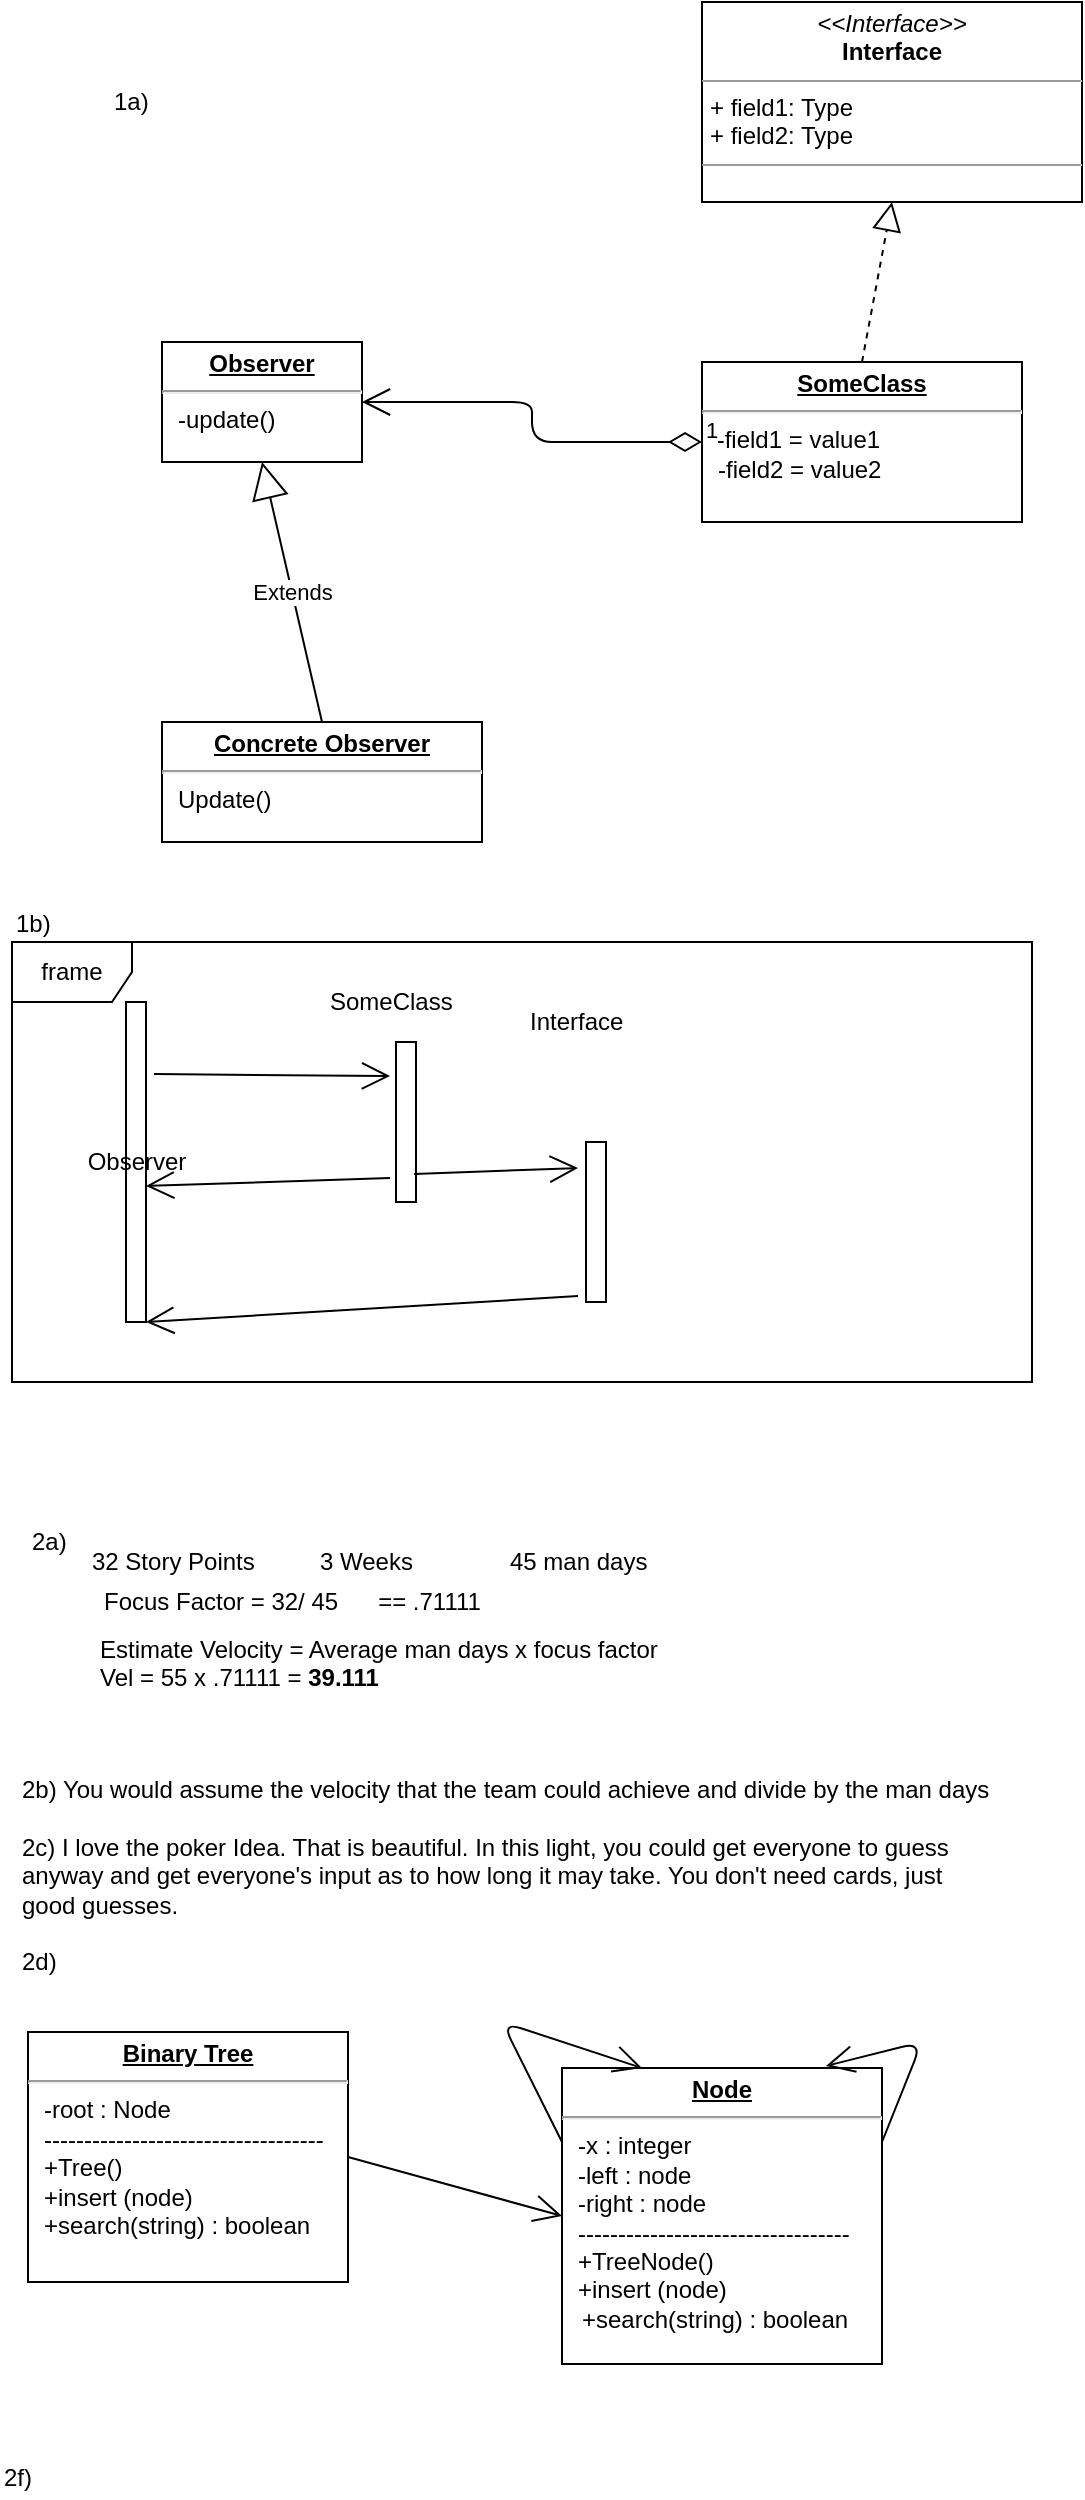 <mxfile version="11.3.1" type="google" pages="1"><diagram id="PUZpk7S1KVj1H4aMEl9B" name="Page-1"><mxGraphModel dx="611" dy="753" grid="1" gridSize="10" guides="1" tooltips="1" connect="1" arrows="1" fold="1" page="1" pageScale="1" pageWidth="850" pageHeight="1100" math="0" shadow="0"><root><mxCell id="0"/><mxCell id="1" parent="0"/><mxCell id="sY9z8JyTLOnbkT4Jd3vO-1" value="&lt;p style=&quot;margin: 0px ; margin-top: 4px ; text-align: center&quot;&gt;&lt;i&gt;&amp;lt;&amp;lt;Interface&amp;gt;&amp;gt;&lt;/i&gt;&lt;br&gt;&lt;b&gt;Interface&lt;/b&gt;&lt;/p&gt;&lt;hr size=&quot;1&quot;&gt;&lt;p style=&quot;margin: 0px ; margin-left: 4px&quot;&gt;+ field1: Type&lt;br&gt;+ field2: Type&lt;/p&gt;&lt;hr size=&quot;1&quot;&gt;" style="verticalAlign=top;align=left;overflow=fill;fontSize=12;fontFamily=Helvetica;html=1;" vertex="1" parent="1"><mxGeometry x="390" y="20" width="190" height="100" as="geometry"/></mxCell><mxCell id="sY9z8JyTLOnbkT4Jd3vO-2" value="&lt;p style=&quot;margin: 0px ; margin-top: 4px ; text-align: center ; text-decoration: underline&quot;&gt;&lt;b&gt;SomeClass&lt;/b&gt;&lt;br&gt;&lt;/p&gt;&lt;hr&gt;&amp;nbsp;--field1 = value1&lt;br&gt;&lt;p style=&quot;margin: 0px ; margin-left: 8px&quot;&gt;-field2 = value2&lt;br&gt;&lt;/p&gt;" style="verticalAlign=top;align=left;overflow=fill;fontSize=12;fontFamily=Helvetica;html=1;" vertex="1" parent="1"><mxGeometry x="390" y="200" width="160" height="80" as="geometry"/></mxCell><mxCell id="sY9z8JyTLOnbkT4Jd3vO-3" value="&lt;p style=&quot;margin: 0px ; margin-top: 4px ; text-align: center ; text-decoration: underline&quot;&gt;&lt;b&gt;Concrete Observer&lt;/b&gt;&lt;br&gt;&lt;/p&gt;&lt;hr&gt;&lt;p style=&quot;margin: 0px ; margin-left: 8px&quot;&gt;Update()&lt;br&gt;&lt;br&gt;&lt;br&gt;&lt;/p&gt;" style="verticalAlign=top;align=left;overflow=fill;fontSize=12;fontFamily=Helvetica;html=1;" vertex="1" parent="1"><mxGeometry x="120" y="380" width="160" height="60" as="geometry"/></mxCell><mxCell id="sY9z8JyTLOnbkT4Jd3vO-4" value="&lt;p style=&quot;margin: 0px ; margin-top: 4px ; text-align: center ; text-decoration: underline&quot;&gt;&lt;b&gt;Observer&lt;/b&gt;&lt;br&gt;&lt;/p&gt;&lt;hr&gt;&lt;p style=&quot;margin: 0px ; margin-left: 8px&quot;&gt;-update()&lt;br&gt;&lt;/p&gt;" style="verticalAlign=top;align=left;overflow=fill;fontSize=12;fontFamily=Helvetica;html=1;" vertex="1" parent="1"><mxGeometry x="120" y="190" width="100" height="60" as="geometry"/></mxCell><mxCell id="sY9z8JyTLOnbkT4Jd3vO-5" value="Extends" style="endArrow=block;endSize=16;endFill=0;html=1;entryX=0.5;entryY=1;entryDx=0;entryDy=0;exitX=0.5;exitY=0;exitDx=0;exitDy=0;" edge="1" parent="1" source="sY9z8JyTLOnbkT4Jd3vO-3" target="sY9z8JyTLOnbkT4Jd3vO-4"><mxGeometry width="160" relative="1" as="geometry"><mxPoint x="120" y="490" as="sourcePoint"/><mxPoint x="280" y="490" as="targetPoint"/></mxGeometry></mxCell><mxCell id="sY9z8JyTLOnbkT4Jd3vO-6" value="1" style="endArrow=open;html=1;endSize=12;startArrow=diamondThin;startSize=14;startFill=0;edgeStyle=orthogonalEdgeStyle;align=left;verticalAlign=bottom;exitX=0;exitY=0.5;exitDx=0;exitDy=0;entryX=1;entryY=0.5;entryDx=0;entryDy=0;" edge="1" parent="1" source="sY9z8JyTLOnbkT4Jd3vO-2" target="sY9z8JyTLOnbkT4Jd3vO-4"><mxGeometry x="-1" y="3" relative="1" as="geometry"><mxPoint x="120" y="490" as="sourcePoint"/><mxPoint x="280" y="490" as="targetPoint"/></mxGeometry></mxCell><mxCell id="sY9z8JyTLOnbkT4Jd3vO-9" value="" style="endArrow=block;dashed=1;endFill=0;endSize=12;html=1;entryX=0.5;entryY=1;entryDx=0;entryDy=0;exitX=0.5;exitY=0;exitDx=0;exitDy=0;" edge="1" parent="1" source="sY9z8JyTLOnbkT4Jd3vO-2" target="sY9z8JyTLOnbkT4Jd3vO-1"><mxGeometry width="160" relative="1" as="geometry"><mxPoint x="110" y="500" as="sourcePoint"/><mxPoint x="270" y="500" as="targetPoint"/></mxGeometry></mxCell><mxCell id="sY9z8JyTLOnbkT4Jd3vO-10" value="1a)" style="text;html=1;resizable=0;points=[];autosize=1;align=left;verticalAlign=top;spacingTop=-4;" vertex="1" parent="1"><mxGeometry x="94" y="60" width="30" height="20" as="geometry"/></mxCell><mxCell id="sY9z8JyTLOnbkT4Jd3vO-11" value="1b)" style="text;html=1;resizable=0;points=[];autosize=1;align=left;verticalAlign=top;spacingTop=-4;" vertex="1" parent="1"><mxGeometry x="45" y="471" width="30" height="20" as="geometry"/></mxCell><mxCell id="sY9z8JyTLOnbkT4Jd3vO-12" value="frame" style="shape=umlFrame;whiteSpace=wrap;html=1;" vertex="1" parent="1"><mxGeometry x="45" y="490" width="510" height="220" as="geometry"/></mxCell><mxCell id="sY9z8JyTLOnbkT4Jd3vO-16" value="Observer" style="html=1;points=[];perimeter=orthogonalPerimeter;" vertex="1" parent="1"><mxGeometry x="102" y="520" width="10" height="160" as="geometry"/></mxCell><mxCell id="sY9z8JyTLOnbkT4Jd3vO-18" value="SomeClass" style="text;html=1;resizable=0;points=[];autosize=1;align=left;verticalAlign=top;spacingTop=-4;" vertex="1" parent="1"><mxGeometry x="202" y="510" width="80" height="20" as="geometry"/></mxCell><mxCell id="sY9z8JyTLOnbkT4Jd3vO-19" value="" style="html=1;points=[];perimeter=orthogonalPerimeter;" vertex="1" parent="1"><mxGeometry x="237" y="540" width="10" height="80" as="geometry"/></mxCell><mxCell id="sY9z8JyTLOnbkT4Jd3vO-21" value="" style="endArrow=open;endFill=1;endSize=12;html=1;entryX=-0.3;entryY=0.213;entryDx=0;entryDy=0;entryPerimeter=0;exitX=1.4;exitY=0.225;exitDx=0;exitDy=0;exitPerimeter=0;" edge="1" parent="1" source="sY9z8JyTLOnbkT4Jd3vO-16" target="sY9z8JyTLOnbkT4Jd3vO-19"><mxGeometry width="160" relative="1" as="geometry"><mxPoint x="42" y="730" as="sourcePoint"/><mxPoint x="202" y="730" as="targetPoint"/></mxGeometry></mxCell><mxCell id="sY9z8JyTLOnbkT4Jd3vO-23" value="" style="endArrow=open;endFill=1;endSize=12;html=1;entryX=1;entryY=0.575;entryDx=0;entryDy=0;entryPerimeter=0;exitX=-0.3;exitY=0.85;exitDx=0;exitDy=0;exitPerimeter=0;" edge="1" parent="1" source="sY9z8JyTLOnbkT4Jd3vO-19" target="sY9z8JyTLOnbkT4Jd3vO-16"><mxGeometry width="160" relative="1" as="geometry"><mxPoint x="22" y="780" as="sourcePoint"/><mxPoint x="182" y="780" as="targetPoint"/></mxGeometry></mxCell><mxCell id="sY9z8JyTLOnbkT4Jd3vO-24" value="" style="html=1;points=[];perimeter=orthogonalPerimeter;" vertex="1" parent="1"><mxGeometry x="332" y="590" width="10" height="80" as="geometry"/></mxCell><mxCell id="sY9z8JyTLOnbkT4Jd3vO-25" value="" style="endArrow=open;endFill=1;endSize=12;html=1;entryX=-0.4;entryY=0.163;entryDx=0;entryDy=0;entryPerimeter=0;exitX=0.9;exitY=0.825;exitDx=0;exitDy=0;exitPerimeter=0;" edge="1" parent="1" source="sY9z8JyTLOnbkT4Jd3vO-19" target="sY9z8JyTLOnbkT4Jd3vO-24"><mxGeometry width="160" relative="1" as="geometry"><mxPoint x="22" y="780" as="sourcePoint"/><mxPoint x="182" y="780" as="targetPoint"/></mxGeometry></mxCell><mxCell id="sY9z8JyTLOnbkT4Jd3vO-26" value="" style="endArrow=open;endFill=1;endSize=12;html=1;entryX=1;entryY=1;entryDx=0;entryDy=0;entryPerimeter=0;exitX=-0.4;exitY=0.963;exitDx=0;exitDy=0;exitPerimeter=0;" edge="1" parent="1" source="sY9z8JyTLOnbkT4Jd3vO-24" target="sY9z8JyTLOnbkT4Jd3vO-16"><mxGeometry width="160" relative="1" as="geometry"><mxPoint x="12" y="820" as="sourcePoint"/><mxPoint x="172" y="820" as="targetPoint"/></mxGeometry></mxCell><mxCell id="sY9z8JyTLOnbkT4Jd3vO-27" value="Interface" style="text;html=1;resizable=0;points=[];autosize=1;align=left;verticalAlign=top;spacingTop=-4;" vertex="1" parent="1"><mxGeometry x="302" y="520" width="60" height="20" as="geometry"/></mxCell><mxCell id="sY9z8JyTLOnbkT4Jd3vO-29" value="2a)" style="text;html=1;resizable=0;points=[];autosize=1;align=left;verticalAlign=top;spacingTop=-4;" vertex="1" parent="1"><mxGeometry x="53" y="780" width="30" height="20" as="geometry"/></mxCell><mxCell id="sY9z8JyTLOnbkT4Jd3vO-30" value="32 Story Points " style="text;html=1;resizable=0;points=[];autosize=1;align=left;verticalAlign=top;spacingTop=-4;" vertex="1" parent="1"><mxGeometry x="83" y="790" width="100" height="20" as="geometry"/></mxCell><mxCell id="sY9z8JyTLOnbkT4Jd3vO-32" value="45 man days" style="text;html=1;resizable=0;points=[];autosize=1;align=left;verticalAlign=top;spacingTop=-4;" vertex="1" parent="1"><mxGeometry x="292" y="790" width="90" height="20" as="geometry"/></mxCell><mxCell id="sY9z8JyTLOnbkT4Jd3vO-34" value="3 Weeks " style="text;html=1;resizable=0;points=[];autosize=1;align=left;verticalAlign=top;spacingTop=-4;" vertex="1" parent="1"><mxGeometry x="197" y="790" width="60" height="20" as="geometry"/></mxCell><mxCell id="sY9z8JyTLOnbkT4Jd3vO-37" value="&lt;div&gt;Estimate Velocity = Average man days x focus factor &lt;br&gt;&lt;/div&gt;&lt;div&gt;Vel = 55 x .71111 = &lt;b&gt;39.111&lt;/b&gt;&lt;br&gt;&lt;/div&gt;" style="text;html=1;resizable=0;points=[];autosize=1;align=left;verticalAlign=top;spacingTop=-4;" vertex="1" parent="1"><mxGeometry x="87" y="834" width="300" height="30" as="geometry"/></mxCell><mxCell id="sY9z8JyTLOnbkT4Jd3vO-39" value="Focus Factor = 32/ 45&amp;nbsp;&amp;nbsp;&amp;nbsp;&amp;nbsp;&amp;nbsp; == .71111" style="text;html=1;resizable=0;points=[];autosize=1;align=left;verticalAlign=top;spacingTop=-4;" vertex="1" parent="1"><mxGeometry x="89" y="810" width="200" height="20" as="geometry"/></mxCell><mxCell id="sY9z8JyTLOnbkT4Jd3vO-44" value="&lt;div&gt;2b) You would assume the velocity that the team could achieve and divide by the man days&lt;/div&gt;&lt;div&gt;&lt;br&gt;&lt;/div&gt;&lt;div&gt;2c) I love the poker Idea. That is beautiful. In this light, you could get everyone to guess&lt;/div&gt;&lt;div&gt;anyway and get everyone's input as to how long it may take. You don't need cards, just &lt;br&gt;&lt;/div&gt;&lt;div&gt;good guesses.&lt;/div&gt;&lt;div&gt;&lt;br&gt;&lt;/div&gt;&lt;div&gt;2d)&amp;nbsp; &lt;br&gt;&lt;/div&gt;&lt;div&gt;&lt;br&gt;&lt;/div&gt;" style="text;html=1;resizable=0;points=[];autosize=1;align=left;verticalAlign=top;spacingTop=-4;" vertex="1" parent="1"><mxGeometry x="48" y="904" width="510" height="110" as="geometry"/></mxCell><mxCell id="sY9z8JyTLOnbkT4Jd3vO-46" value="&lt;p style=&quot;margin: 0px ; margin-top: 4px ; text-align: center ; text-decoration: underline&quot;&gt;&lt;b&gt;Binary Tree&lt;/b&gt;&lt;br&gt;&lt;/p&gt;&lt;hr&gt;&lt;p style=&quot;margin: 0px ; margin-left: 8px&quot;&gt;-root : Node&lt;br&gt;-----------------------------------&lt;br&gt;&lt;/p&gt;&lt;p style=&quot;margin: 0px ; margin-left: 8px&quot;&gt;+Tree()&lt;br&gt;&lt;/p&gt;&lt;p style=&quot;margin: 0px ; margin-left: 8px&quot;&gt;+insert (node)&lt;/p&gt;&lt;p style=&quot;margin: 0px ; margin-left: 8px&quot;&gt;+search(string) : boolean&lt;br&gt;&lt;/p&gt;" style="verticalAlign=top;align=left;overflow=fill;fontSize=12;fontFamily=Helvetica;html=1;" vertex="1" parent="1"><mxGeometry x="53" y="1035" width="160" height="125" as="geometry"/></mxCell><mxCell id="sY9z8JyTLOnbkT4Jd3vO-48" value="&lt;p style=&quot;margin: 0px ; margin-top: 4px ; text-align: center ; text-decoration: underline&quot;&gt;&lt;b&gt;Node&lt;/b&gt;&lt;br&gt;&lt;/p&gt;&lt;hr&gt;&lt;p style=&quot;margin: 0px ; margin-left: 8px&quot;&gt;-x : integer&lt;/p&gt;&lt;p style=&quot;margin: 0px ; margin-left: 8px&quot;&gt;-left : node&lt;/p&gt;&lt;p style=&quot;margin: 0px ; margin-left: 8px&quot;&gt;-right : node&lt;br&gt;&lt;/p&gt;&lt;p style=&quot;margin: 0px ; margin-left: 8px&quot;&gt;----------------------------------&lt;br&gt;&lt;/p&gt;&lt;p style=&quot;margin: 0px ; margin-left: 8px&quot;&gt;+TreeNode()&lt;br&gt;&lt;/p&gt;&lt;p style=&quot;margin: 0px ; margin-left: 8px&quot;&gt;+insert (node)&lt;/p&gt;&amp;nbsp;&amp;nbsp; +search(string) : boolean" style="verticalAlign=top;align=left;overflow=fill;fontSize=12;fontFamily=Helvetica;html=1;" vertex="1" parent="1"><mxGeometry x="320" y="1053" width="160" height="148" as="geometry"/></mxCell><mxCell id="sY9z8JyTLOnbkT4Jd3vO-49" value="" style="endArrow=open;endFill=1;endSize=12;html=1;entryX=0;entryY=0.5;entryDx=0;entryDy=0;exitX=1;exitY=0.5;exitDx=0;exitDy=0;" edge="1" parent="1" source="sY9z8JyTLOnbkT4Jd3vO-46" target="sY9z8JyTLOnbkT4Jd3vO-48"><mxGeometry width="160" relative="1" as="geometry"><mxPoint x="50" y="1180" as="sourcePoint"/><mxPoint x="210" y="1180" as="targetPoint"/></mxGeometry></mxCell><mxCell id="sY9z8JyTLOnbkT4Jd3vO-51" value="" style="endArrow=open;endFill=1;endSize=12;html=1;entryX=0.25;entryY=0;entryDx=0;entryDy=0;exitX=0;exitY=0.25;exitDx=0;exitDy=0;" edge="1" parent="1" source="sY9z8JyTLOnbkT4Jd3vO-48" target="sY9z8JyTLOnbkT4Jd3vO-48"><mxGeometry width="160" relative="1" as="geometry"><mxPoint x="30" y="1270" as="sourcePoint"/><mxPoint x="190" y="1270" as="targetPoint"/><Array as="points"><mxPoint x="290" y="1030"/></Array></mxGeometry></mxCell><mxCell id="sY9z8JyTLOnbkT4Jd3vO-52" value="" style="endArrow=open;endFill=1;endSize=12;html=1;entryX=0.825;entryY=-0.007;entryDx=0;entryDy=0;entryPerimeter=0;exitX=1;exitY=0.25;exitDx=0;exitDy=0;" edge="1" parent="1" source="sY9z8JyTLOnbkT4Jd3vO-48" target="sY9z8JyTLOnbkT4Jd3vO-48"><mxGeometry width="160" relative="1" as="geometry"><mxPoint x="20" y="1310" as="sourcePoint"/><mxPoint x="180" y="1310" as="targetPoint"/><Array as="points"><mxPoint x="500" y="1040"/></Array></mxGeometry></mxCell><mxCell id="sY9z8JyTLOnbkT4Jd3vO-53" value="2f)" style="text;html=1;resizable=0;points=[];autosize=1;align=left;verticalAlign=top;spacingTop=-4;" vertex="1" parent="1"><mxGeometry x="39" y="1248" width="30" height="20" as="geometry"/></mxCell></root></mxGraphModel></diagram></mxfile>